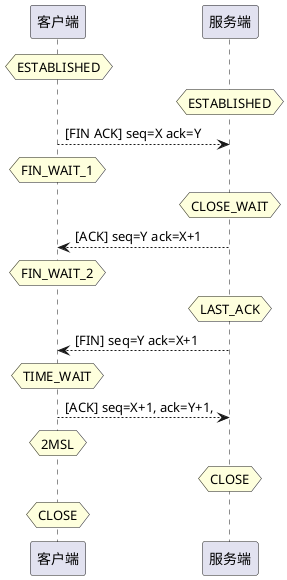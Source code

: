 @startuml
hnote over 客户端  :ESTABLISHED
hnote over 服务端  :ESTABLISHED
客户端 --> 服务端: [FIN ACK] seq=X ack=Y
hnote over 客户端  :FIN_WAIT_1
hnote over 服务端  :CLOSE_WAIT
服务端 --> 客户端: [ACK] seq=Y ack=X+1
hnote over 客户端  :FIN_WAIT_2
hnote over 服务端  :LAST_ACK
服务端 --> 客户端: [FIN] seq=Y ack=X+1
hnote over 客户端  :TIME_WAIT
客户端 --> 服务端: [ACK] seq=X+1, ack=Y+1,
hnote over 客户端  :2MSL
hnote over 服务端  :CLOSE
hnote over 客户端  :CLOSE
@enduml
